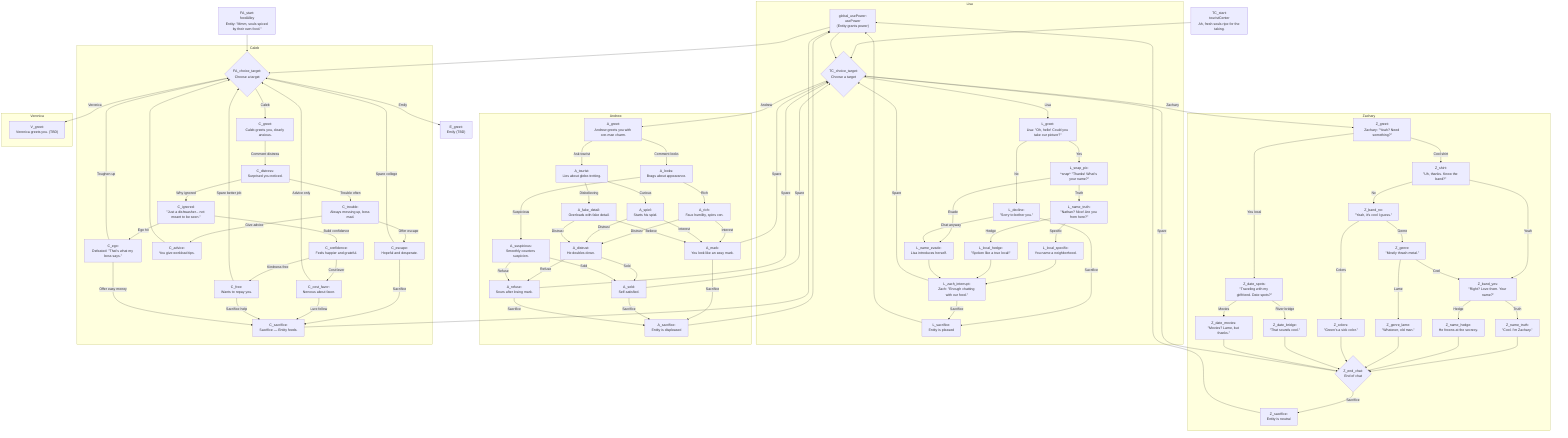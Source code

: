 flowchart TD
    %% GLOBAL NODES
    global_usePower["global_usePower:<br/>usePower<br/>(Entity grants power)"]

    %% TOURIST CENTER
    TC_start["TC_start:<br/>touristCenter<br/>Ah, fresh souls ripe for the taking."] --> TC_choice_target
    TC_choice_target{"TC_choice_target:<br/>Choose a target"} -->|Lisa| L_greet
    TC_choice_target -->|Zachary| Z_greet
    TC_choice_target -->|Andrew| A_greet
    global_usePower --> TC_choice_target

    %% Lisa
    subgraph LisaBranch["Lisa"]
        direction LR
        L_greet["L_greet:<br/>Lisa: &quot;Oh, hello! Could you take our picture?&quot;"] -->|Yes| L_snap_pic
        L_greet -->|No| L_decline

        L_snap_pic["L_snap_pic:<br/>*snap* &quot;Thanks! What's your name?&quot;"] -->|Truth| L_name_truth
        L_snap_pic -->|Evade| L_name_evade

        L_name_truth["L_name_truth:<br/>&quot;Nathan? Nice! Are you from here?&quot;"] -->|Specific| L_local_specific
        L_name_truth -->|Hedge| L_local_hedge
        L_local_specific["L_local_specific:<br/>You name a neighborhood."] --> L_zach_interrupt
        L_local_hedge["L_local_hedge:<br/>&quot;Spoken like a true local!&quot;"] --> L_zach_interrupt

        L_name_evade["L_name_evade:<br/>Lisa introduces herself."] --> L_zach_interrupt

        L_decline["L_decline:<br/>&quot;Sorry to bother you.&quot;"] -->|"Chat anyway"| L_name_evade
        L_decline -->|Sacrifice| L_sacrifice

        L_zach_interrupt["L_zach_interrupt:<br/>Zach: &quot;Enough chatting with our food.&quot;"] -->|Sacrifice| L_sacrifice
        L_zach_interrupt -->|Spare| TC_choice_target

        L_sacrifice["L_sacrifice:<br/>Entity is pleased"] --> global_usePower
    end

    %% Zachary
    subgraph ZacharyBranch["Zachary"]
        direction LR
        Z_greet["Z_greet:<br/>Zachary: &quot;Yeah? Need something?&quot;"] -->|Cool shirt| Z_shirt
        Z_greet -->|You local| Z_date_spots

        Z_shirt["Z_shirt:<br/>&quot;Uh, thanks. Know the band?&quot;"] -->|Yeah| Z_band_yes
        Z_shirt -->|No| Z_band_no

        Z_band_yes["Z_band_yes:<br/>&quot;Right? Love them. Your name?&quot;"] -->|Truth| Z_name_truth
        Z_band_yes -->|Hedge| Z_name_hedge
        Z_name_truth["Z_name_truth:<br/>&quot;Cool. I'm Zachary.&quot;"] --> Z_end_chat
        Z_name_hedge["Z_name_hedge:<br/>He frowns at the secrecy."] --> Z_end_chat

        Z_band_no["Z_band_no:<br/>&quot;Yeah, it's cool I guess.&quot;"] -->|Genre| Z_genre
        Z_band_no -->|Colors| Z_colors
        Z_genre["Z_genre:<br/>&quot;Mostly thrash metal.&quot;"] -->|Cool| Z_band_yes
        Z_genre -->|Lame| Z_genre_lame
        Z_genre_lame["Z_genre_lame:<br/>&quot;Whatever, old man.&quot;"] --> Z_end_chat
        Z_colors["Z_colors:<br/>&quot;Green's a sick color.&quot;"] --> Z_end_chat

        Z_end_chat{"Z_end_chat:<br/>End of chat"} -->|Sacrifice| Z_sacrifice
        Z_end_chat -->|Spare| TC_choice_target

        Z_date_spots["Z_date_spots:<br/>&quot;Traveling with my girlfriend. Date spots?&quot;"] -->|River bridge| Z_date_bridge
        Z_date_spots -->|Movies| Z_date_movies
        Z_date_bridge["Z_date_bridge:<br/>&quot;That sounds cool.&quot;"] --> Z_end_chat
        Z_date_movies["Z_date_movies:<br/>&quot;Movies? Lame, but thanks.&quot;"] --> Z_end_chat

        Z_sacrifice["Z_sacrifice:<br/>Entity is neutral"] --> global_usePower
    end

    %% Andrew
    subgraph AndrewBranch["Andrew"]
        direction LR
        A_greet["A_greet:<br/>Andrew greets you with con-man charm."] -->|Comment looks| A_looks
        A_greet -->|Ask tourist| A_tourist

        A_looks["A_looks:<br/>Brags about appearance."] -->|Rich| A_rich
        A_looks -->|Suspicious| A_suspicious
        A_rich["A_rich:<br/>Faux humility, spins con."] -->|Interest| A_mark
        A_rich -->|Distrust| A_distrust

        A_mark["A_mark:<br/>You look like an easy mark."] -->|Sacrifice| A_sacrifice
        A_mark -->|Spare| TC_choice_target

        A_distrust["A_distrust:<br/>He doubles down."] -->|Sold| A_sold
        A_distrust -->|Refuse| A_refuse
        A_sold["A_sold:<br/>Self-satisfied."] -->|Sacrifice| A_sacrifice
        A_sold -->|Spare| TC_choice_target
        A_refuse["A_refuse:<br/>Sours after losing mark."] -->|Sacrifice| A_sacrifice
        A_refuse -->|Spare| TC_choice_target

        A_suspicious["A_suspicious:<br/>Smoothly counters suspicion."] -->|Sold| A_sold
        A_suspicious -->|Refuse| A_refuse

        A_tourist["A_tourist:<br/>Lies about globe-trotting."] -->|Curious| A_spiel
        A_tourist -->|Disbelieving| A_fake_detail
        A_spiel["A_spiel:<br/>Starts his spiel."] -->|Interest| A_mark
        A_spiel -->|Distrust| A_distrust
        A_fake_detail["A_fake_detail:<br/>Overloads with fake detail."] -->|Believe| A_mark
        A_fake_detail -->|Distrust| A_distrust

        A_sacrifice["A_sacrifice:<br/>Entity is displeased"] --> global_usePower
    end

    %% FOOD ALLEY
    FA_start["FA_start:<br/>foodAlley<br/>Entity: &quot;Mmm, souls spiced by their own food.&quot;"] --> FA_choice_target
    global_usePower --> FA_choice_target
    FA_choice_target{"FA_choice_target:<br/>Choose a target"} -->|Caleb| C_greet
    FA_choice_target -->|Veronica| V_greet
    FA_choice_target -->|Emily| E_greet

    %% Caleb
    subgraph CalebBranch["Caleb"]
        direction LR
        C_greet["C_greet:<br/>Caleb greets you, clearly anxious."] -->|Comment distress| C_distress

        C_distress["C_distress:<br/>Surprised you noticed."] -->|Trouble often| C_trouble
        C_distress -->|Why ignored| C_ignored

        C_trouble["C_trouble:<br/>Always messing up, boss mad."] -->|Offer escape| C_escape
        C_trouble -->|Give advice| C_advice
        C_escape["C_escape:<br/>Hopeful and desperate."] -->|Sacrifice| C_sacrifice
        C_escape -->|Spare college| FA_choice_target
        C_advice["C_advice:<br/>You give workload tips."] --> FA_choice_target

        C_ignored["C_ignored:<br/>&quot;Just a dishwasher... not meant to be seen.&quot;"] -->|Build confidence| C_confidence
        C_ignored -->|Ego hit| C_ego

        C_confidence["C_confidence:<br/>Feels happier and grateful."] -->|Cost favor| C_cost_favor
        C_confidence -->|Kindness free| C_free

        C_cost_favor["C_cost_favor:<br/>Nervous about favor."] -->|Lure follow| C_sacrifice
        C_cost_favor -->|Advice only| FA_choice_target

        C_free["C_free:<br/>Wants to repay you."] -->|Sacrifice help| C_sacrifice
        C_free -->|Spare better job| FA_choice_target

        C_ego["C_ego:<br/>Defeated: &quot;That's what my boss says.&quot;"] -->|Offer easy money| C_sacrifice
        C_ego -->|Toughen up| FA_choice_target

        C_sacrifice["C_sacrifice:<br/>Sacrifice — Entity feeds."] --> global_usePower
    end

    %% Veronica
    subgraph VeronicaBranch["Veronica"]
        direction LR
        V_greet["V_greet:<br/>Veronica greets you. (TBD)"]
    end

    %% Placeholders
    E_greet["E_greet:<br/>Emily (TBD)"]